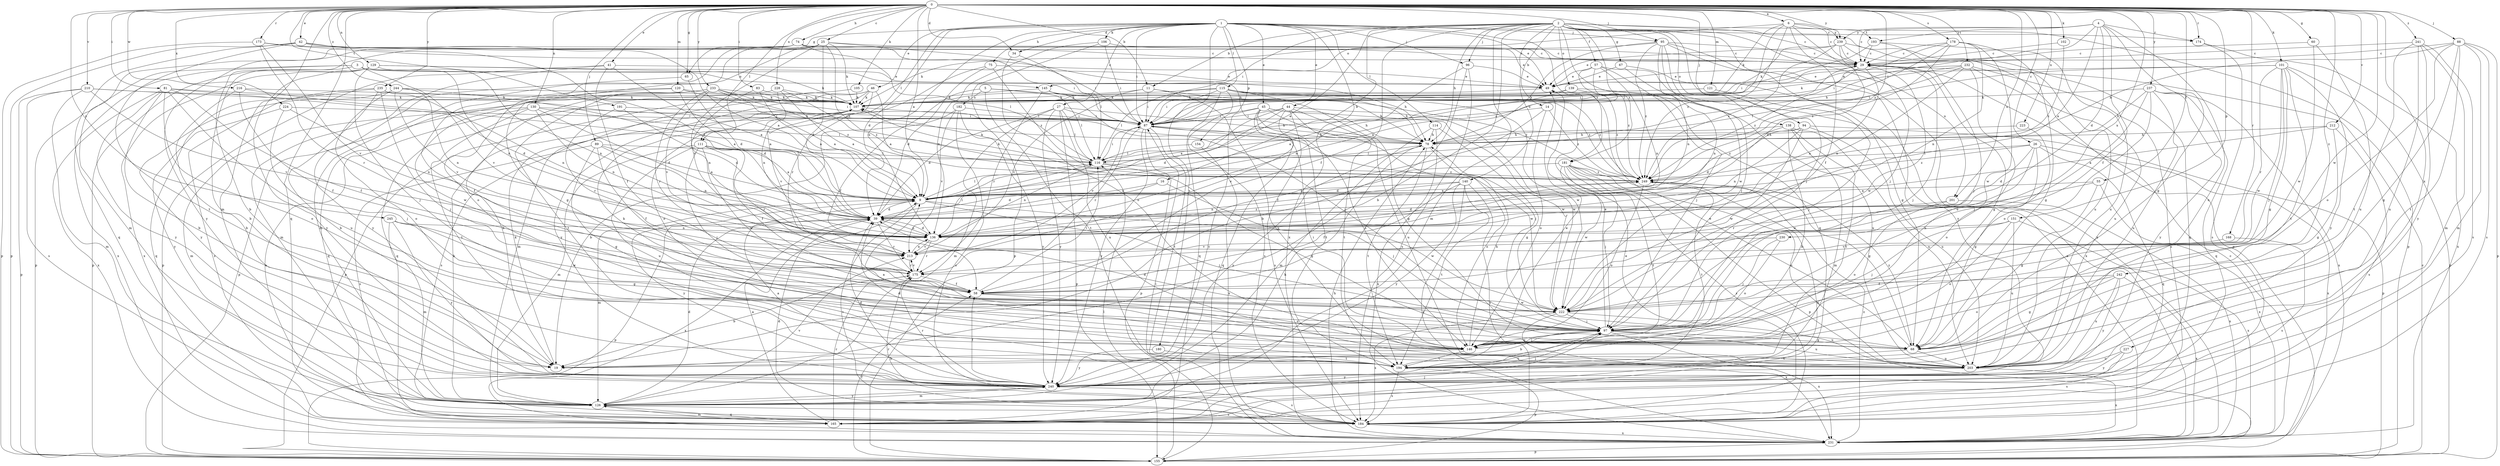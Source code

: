 strict digraph  {
0;
1;
2;
3;
4;
5;
6;
9;
11;
14;
16;
19;
25;
26;
27;
29;
34;
39;
41;
42;
44;
45;
46;
49;
55;
57;
58;
60;
65;
67;
68;
74;
75;
78;
81;
83;
87;
88;
89;
94;
95;
96;
97;
101;
102;
105;
106;
107;
111;
114;
115;
116;
120;
121;
126;
129;
130;
136;
138;
139;
140;
145;
146;
151;
154;
155;
165;
168;
173;
174;
175;
178;
180;
181;
182;
184;
191;
193;
194;
201;
203;
210;
212;
213;
216;
222;
223;
224;
227;
228;
230;
231;
232;
233;
235;
237;
239;
240;
241;
242;
244;
245;
249;
0 -> 6  [label=a];
0 -> 9  [label=a];
0 -> 11  [label=b];
0 -> 25  [label=c];
0 -> 26  [label=c];
0 -> 34  [label=d];
0 -> 41  [label=e];
0 -> 42  [label=e];
0 -> 55  [label=f];
0 -> 60  [label=g];
0 -> 65  [label=g];
0 -> 74  [label=h];
0 -> 81  [label=i];
0 -> 83  [label=i];
0 -> 88  [label=j];
0 -> 89  [label=j];
0 -> 94  [label=j];
0 -> 95  [label=j];
0 -> 101  [label=k];
0 -> 102  [label=k];
0 -> 105  [label=k];
0 -> 111  [label=l];
0 -> 120  [label=m];
0 -> 121  [label=m];
0 -> 126  [label=m];
0 -> 129  [label=n];
0 -> 130  [label=n];
0 -> 151  [label=p];
0 -> 165  [label=q];
0 -> 168  [label=r];
0 -> 173  [label=r];
0 -> 174  [label=r];
0 -> 178  [label=s];
0 -> 191  [label=t];
0 -> 201  [label=u];
0 -> 210  [label=v];
0 -> 212  [label=v];
0 -> 216  [label=w];
0 -> 222  [label=w];
0 -> 223  [label=x];
0 -> 224  [label=x];
0 -> 227  [label=x];
0 -> 228  [label=x];
0 -> 230  [label=x];
0 -> 232  [label=y];
0 -> 233  [label=y];
0 -> 235  [label=y];
0 -> 237  [label=y];
0 -> 239  [label=y];
0 -> 241  [label=z];
0 -> 242  [label=z];
0 -> 244  [label=z];
0 -> 245  [label=z];
0 -> 249  [label=z];
1 -> 27  [label=c];
1 -> 34  [label=d];
1 -> 39  [label=d];
1 -> 44  [label=e];
1 -> 45  [label=e];
1 -> 46  [label=e];
1 -> 49  [label=e];
1 -> 65  [label=g];
1 -> 75  [label=h];
1 -> 87  [label=i];
1 -> 95  [label=j];
1 -> 96  [label=j];
1 -> 106  [label=k];
1 -> 111  [label=l];
1 -> 114  [label=l];
1 -> 115  [label=l];
1 -> 136  [label=n];
1 -> 154  [label=p];
1 -> 174  [label=r];
1 -> 180  [label=s];
1 -> 181  [label=s];
1 -> 231  [label=x];
2 -> 9  [label=a];
2 -> 11  [label=b];
2 -> 14  [label=b];
2 -> 16  [label=b];
2 -> 19  [label=b];
2 -> 29  [label=c];
2 -> 57  [label=f];
2 -> 58  [label=f];
2 -> 67  [label=g];
2 -> 78  [label=h];
2 -> 87  [label=i];
2 -> 96  [label=j];
2 -> 97  [label=j];
2 -> 126  [label=m];
2 -> 138  [label=o];
2 -> 139  [label=o];
2 -> 140  [label=o];
2 -> 155  [label=p];
2 -> 165  [label=q];
2 -> 181  [label=s];
2 -> 193  [label=t];
2 -> 201  [label=u];
2 -> 231  [label=x];
3 -> 19  [label=b];
3 -> 78  [label=h];
3 -> 136  [label=n];
3 -> 145  [label=o];
3 -> 155  [label=p];
3 -> 213  [label=v];
3 -> 231  [label=x];
4 -> 9  [label=a];
4 -> 29  [label=c];
4 -> 39  [label=d];
4 -> 58  [label=f];
4 -> 68  [label=g];
4 -> 87  [label=i];
4 -> 174  [label=r];
4 -> 193  [label=t];
4 -> 203  [label=u];
4 -> 239  [label=y];
5 -> 58  [label=f];
5 -> 78  [label=h];
5 -> 116  [label=l];
5 -> 182  [label=s];
5 -> 194  [label=t];
6 -> 29  [label=c];
6 -> 58  [label=f];
6 -> 97  [label=j];
6 -> 107  [label=k];
6 -> 116  [label=l];
6 -> 145  [label=o];
6 -> 155  [label=p];
6 -> 239  [label=y];
6 -> 249  [label=z];
9 -> 39  [label=d];
9 -> 97  [label=j];
9 -> 116  [label=l];
9 -> 126  [label=m];
9 -> 184  [label=s];
9 -> 222  [label=w];
9 -> 240  [label=y];
11 -> 87  [label=i];
11 -> 107  [label=k];
11 -> 203  [label=u];
11 -> 213  [label=v];
11 -> 249  [label=z];
14 -> 58  [label=f];
14 -> 87  [label=i];
14 -> 146  [label=o];
14 -> 249  [label=z];
16 -> 9  [label=a];
16 -> 39  [label=d];
16 -> 97  [label=j];
19 -> 107  [label=k];
25 -> 29  [label=c];
25 -> 39  [label=d];
25 -> 68  [label=g];
25 -> 87  [label=i];
25 -> 107  [label=k];
25 -> 126  [label=m];
25 -> 146  [label=o];
25 -> 213  [label=v];
25 -> 249  [label=z];
26 -> 39  [label=d];
26 -> 68  [label=g];
26 -> 116  [label=l];
26 -> 165  [label=q];
26 -> 222  [label=w];
26 -> 231  [label=x];
26 -> 249  [label=z];
27 -> 39  [label=d];
27 -> 78  [label=h];
27 -> 87  [label=i];
27 -> 116  [label=l];
27 -> 126  [label=m];
27 -> 155  [label=p];
27 -> 203  [label=u];
27 -> 240  [label=y];
29 -> 49  [label=e];
29 -> 68  [label=g];
29 -> 87  [label=i];
29 -> 97  [label=j];
29 -> 136  [label=n];
29 -> 222  [label=w];
29 -> 249  [label=z];
34 -> 116  [label=l];
34 -> 146  [label=o];
39 -> 136  [label=n];
39 -> 155  [label=p];
39 -> 175  [label=r];
39 -> 231  [label=x];
41 -> 9  [label=a];
41 -> 49  [label=e];
41 -> 58  [label=f];
41 -> 126  [label=m];
41 -> 155  [label=p];
42 -> 9  [label=a];
42 -> 29  [label=c];
42 -> 39  [label=d];
42 -> 155  [label=p];
42 -> 165  [label=q];
42 -> 194  [label=t];
44 -> 9  [label=a];
44 -> 39  [label=d];
44 -> 87  [label=i];
44 -> 184  [label=s];
44 -> 194  [label=t];
44 -> 203  [label=u];
44 -> 213  [label=v];
44 -> 222  [label=w];
45 -> 78  [label=h];
45 -> 87  [label=i];
45 -> 97  [label=j];
45 -> 146  [label=o];
45 -> 165  [label=q];
45 -> 194  [label=t];
45 -> 222  [label=w];
45 -> 240  [label=y];
46 -> 9  [label=a];
46 -> 107  [label=k];
46 -> 126  [label=m];
46 -> 146  [label=o];
46 -> 155  [label=p];
46 -> 240  [label=y];
49 -> 107  [label=k];
55 -> 9  [label=a];
55 -> 68  [label=g];
55 -> 175  [label=r];
55 -> 231  [label=x];
57 -> 9  [label=a];
57 -> 49  [label=e];
57 -> 97  [label=j];
57 -> 136  [label=n];
57 -> 231  [label=x];
57 -> 249  [label=z];
58 -> 116  [label=l];
58 -> 146  [label=o];
58 -> 222  [label=w];
60 -> 29  [label=c];
60 -> 203  [label=u];
60 -> 222  [label=w];
65 -> 39  [label=d];
65 -> 240  [label=y];
67 -> 49  [label=e];
67 -> 136  [label=n];
67 -> 231  [label=x];
68 -> 49  [label=e];
68 -> 194  [label=t];
68 -> 203  [label=u];
68 -> 249  [label=z];
74 -> 19  [label=b];
74 -> 29  [label=c];
74 -> 49  [label=e];
74 -> 87  [label=i];
74 -> 116  [label=l];
74 -> 126  [label=m];
74 -> 240  [label=y];
75 -> 39  [label=d];
75 -> 49  [label=e];
75 -> 175  [label=r];
75 -> 249  [label=z];
78 -> 116  [label=l];
78 -> 146  [label=o];
78 -> 194  [label=t];
78 -> 240  [label=y];
81 -> 19  [label=b];
81 -> 39  [label=d];
81 -> 58  [label=f];
81 -> 107  [label=k];
81 -> 146  [label=o];
81 -> 203  [label=u];
81 -> 231  [label=x];
81 -> 240  [label=y];
83 -> 9  [label=a];
83 -> 107  [label=k];
83 -> 136  [label=n];
87 -> 78  [label=h];
87 -> 155  [label=p];
87 -> 175  [label=r];
87 -> 194  [label=t];
87 -> 213  [label=v];
87 -> 222  [label=w];
87 -> 240  [label=y];
88 -> 29  [label=c];
88 -> 68  [label=g];
88 -> 78  [label=h];
88 -> 126  [label=m];
88 -> 146  [label=o];
88 -> 155  [label=p];
88 -> 184  [label=s];
88 -> 194  [label=t];
89 -> 9  [label=a];
89 -> 58  [label=f];
89 -> 68  [label=g];
89 -> 116  [label=l];
89 -> 136  [label=n];
89 -> 184  [label=s];
94 -> 39  [label=d];
94 -> 78  [label=h];
94 -> 136  [label=n];
94 -> 155  [label=p];
94 -> 203  [label=u];
94 -> 222  [label=w];
95 -> 29  [label=c];
95 -> 68  [label=g];
95 -> 78  [label=h];
95 -> 97  [label=j];
95 -> 107  [label=k];
95 -> 136  [label=n];
95 -> 222  [label=w];
95 -> 240  [label=y];
95 -> 249  [label=z];
96 -> 19  [label=b];
96 -> 49  [label=e];
96 -> 136  [label=n];
96 -> 184  [label=s];
97 -> 19  [label=b];
97 -> 39  [label=d];
97 -> 49  [label=e];
97 -> 68  [label=g];
97 -> 107  [label=k];
97 -> 146  [label=o];
97 -> 203  [label=u];
97 -> 231  [label=x];
97 -> 240  [label=y];
101 -> 49  [label=e];
101 -> 68  [label=g];
101 -> 87  [label=i];
101 -> 97  [label=j];
101 -> 155  [label=p];
101 -> 175  [label=r];
101 -> 194  [label=t];
101 -> 222  [label=w];
101 -> 240  [label=y];
102 -> 29  [label=c];
102 -> 249  [label=z];
105 -> 107  [label=k];
105 -> 165  [label=q];
106 -> 29  [label=c];
106 -> 87  [label=i];
106 -> 136  [label=n];
106 -> 155  [label=p];
107 -> 87  [label=i];
107 -> 184  [label=s];
107 -> 213  [label=v];
111 -> 9  [label=a];
111 -> 58  [label=f];
111 -> 97  [label=j];
111 -> 116  [label=l];
111 -> 126  [label=m];
111 -> 175  [label=r];
111 -> 203  [label=u];
111 -> 222  [label=w];
114 -> 68  [label=g];
114 -> 78  [label=h];
114 -> 126  [label=m];
114 -> 231  [label=x];
115 -> 68  [label=g];
115 -> 78  [label=h];
115 -> 87  [label=i];
115 -> 107  [label=k];
115 -> 116  [label=l];
115 -> 165  [label=q];
115 -> 184  [label=s];
115 -> 222  [label=w];
115 -> 249  [label=z];
116 -> 29  [label=c];
116 -> 68  [label=g];
116 -> 87  [label=i];
116 -> 107  [label=k];
116 -> 136  [label=n];
116 -> 249  [label=z];
120 -> 39  [label=d];
120 -> 58  [label=f];
120 -> 78  [label=h];
120 -> 107  [label=k];
120 -> 222  [label=w];
121 -> 97  [label=j];
121 -> 107  [label=k];
126 -> 39  [label=d];
126 -> 78  [label=h];
126 -> 107  [label=k];
126 -> 165  [label=q];
126 -> 184  [label=s];
126 -> 213  [label=v];
126 -> 240  [label=y];
129 -> 49  [label=e];
129 -> 97  [label=j];
129 -> 107  [label=k];
129 -> 136  [label=n];
129 -> 155  [label=p];
129 -> 231  [label=x];
129 -> 240  [label=y];
130 -> 39  [label=d];
130 -> 87  [label=i];
130 -> 116  [label=l];
130 -> 126  [label=m];
130 -> 136  [label=n];
130 -> 184  [label=s];
130 -> 194  [label=t];
136 -> 39  [label=d];
136 -> 116  [label=l];
136 -> 175  [label=r];
136 -> 213  [label=v];
136 -> 249  [label=z];
138 -> 19  [label=b];
138 -> 78  [label=h];
138 -> 126  [label=m];
138 -> 194  [label=t];
138 -> 203  [label=u];
138 -> 249  [label=z];
139 -> 9  [label=a];
139 -> 107  [label=k];
139 -> 203  [label=u];
139 -> 249  [label=z];
140 -> 9  [label=a];
140 -> 58  [label=f];
140 -> 136  [label=n];
140 -> 184  [label=s];
140 -> 194  [label=t];
140 -> 231  [label=x];
140 -> 240  [label=y];
145 -> 97  [label=j];
145 -> 107  [label=k];
145 -> 175  [label=r];
145 -> 249  [label=z];
146 -> 9  [label=a];
146 -> 19  [label=b];
146 -> 78  [label=h];
146 -> 87  [label=i];
146 -> 97  [label=j];
146 -> 194  [label=t];
151 -> 97  [label=j];
151 -> 136  [label=n];
151 -> 146  [label=o];
151 -> 203  [label=u];
151 -> 231  [label=x];
154 -> 116  [label=l];
154 -> 231  [label=x];
155 -> 29  [label=c];
155 -> 58  [label=f];
155 -> 116  [label=l];
165 -> 9  [label=a];
165 -> 97  [label=j];
165 -> 126  [label=m];
165 -> 175  [label=r];
168 -> 184  [label=s];
168 -> 213  [label=v];
173 -> 29  [label=c];
173 -> 78  [label=h];
173 -> 155  [label=p];
173 -> 175  [label=r];
173 -> 213  [label=v];
174 -> 184  [label=s];
174 -> 231  [label=x];
175 -> 19  [label=b];
175 -> 58  [label=f];
175 -> 213  [label=v];
178 -> 29  [label=c];
178 -> 68  [label=g];
178 -> 78  [label=h];
178 -> 87  [label=i];
178 -> 136  [label=n];
178 -> 222  [label=w];
178 -> 249  [label=z];
180 -> 194  [label=t];
180 -> 240  [label=y];
181 -> 39  [label=d];
181 -> 68  [label=g];
181 -> 97  [label=j];
181 -> 155  [label=p];
181 -> 184  [label=s];
181 -> 194  [label=t];
181 -> 203  [label=u];
181 -> 222  [label=w];
181 -> 249  [label=z];
182 -> 19  [label=b];
182 -> 87  [label=i];
182 -> 184  [label=s];
182 -> 213  [label=v];
182 -> 240  [label=y];
184 -> 39  [label=d];
184 -> 49  [label=e];
184 -> 175  [label=r];
184 -> 231  [label=x];
191 -> 39  [label=d];
191 -> 87  [label=i];
191 -> 175  [label=r];
193 -> 29  [label=c];
193 -> 87  [label=i];
193 -> 97  [label=j];
193 -> 203  [label=u];
194 -> 49  [label=e];
194 -> 155  [label=p];
194 -> 184  [label=s];
201 -> 39  [label=d];
201 -> 146  [label=o];
201 -> 231  [label=x];
203 -> 39  [label=d];
203 -> 231  [label=x];
203 -> 240  [label=y];
210 -> 78  [label=h];
210 -> 107  [label=k];
210 -> 126  [label=m];
210 -> 155  [label=p];
210 -> 184  [label=s];
210 -> 213  [label=v];
212 -> 9  [label=a];
212 -> 68  [label=g];
212 -> 78  [label=h];
212 -> 184  [label=s];
213 -> 136  [label=n];
213 -> 175  [label=r];
216 -> 9  [label=a];
216 -> 19  [label=b];
216 -> 58  [label=f];
216 -> 107  [label=k];
222 -> 97  [label=j];
222 -> 184  [label=s];
222 -> 203  [label=u];
222 -> 231  [label=x];
223 -> 78  [label=h];
223 -> 146  [label=o];
224 -> 87  [label=i];
224 -> 97  [label=j];
224 -> 136  [label=n];
224 -> 240  [label=y];
227 -> 184  [label=s];
227 -> 203  [label=u];
227 -> 240  [label=y];
228 -> 9  [label=a];
228 -> 107  [label=k];
228 -> 136  [label=n];
228 -> 155  [label=p];
228 -> 249  [label=z];
230 -> 97  [label=j];
230 -> 146  [label=o];
230 -> 213  [label=v];
231 -> 29  [label=c];
231 -> 78  [label=h];
231 -> 87  [label=i];
231 -> 155  [label=p];
231 -> 249  [label=z];
232 -> 49  [label=e];
232 -> 107  [label=k];
232 -> 116  [label=l];
232 -> 136  [label=n];
232 -> 146  [label=o];
232 -> 184  [label=s];
232 -> 203  [label=u];
233 -> 9  [label=a];
233 -> 19  [label=b];
233 -> 87  [label=i];
233 -> 107  [label=k];
233 -> 165  [label=q];
233 -> 175  [label=r];
233 -> 194  [label=t];
233 -> 213  [label=v];
233 -> 249  [label=z];
235 -> 19  [label=b];
235 -> 97  [label=j];
235 -> 107  [label=k];
235 -> 136  [label=n];
235 -> 165  [label=q];
235 -> 184  [label=s];
237 -> 78  [label=h];
237 -> 97  [label=j];
237 -> 107  [label=k];
237 -> 146  [label=o];
237 -> 165  [label=q];
237 -> 203  [label=u];
237 -> 231  [label=x];
237 -> 240  [label=y];
239 -> 29  [label=c];
239 -> 39  [label=d];
239 -> 49  [label=e];
239 -> 107  [label=k];
239 -> 165  [label=q];
239 -> 203  [label=u];
239 -> 249  [label=z];
240 -> 9  [label=a];
240 -> 39  [label=d];
240 -> 58  [label=f];
240 -> 97  [label=j];
240 -> 126  [label=m];
240 -> 175  [label=r];
240 -> 184  [label=s];
241 -> 29  [label=c];
241 -> 126  [label=m];
241 -> 184  [label=s];
241 -> 194  [label=t];
241 -> 203  [label=u];
241 -> 240  [label=y];
242 -> 58  [label=f];
242 -> 68  [label=g];
242 -> 146  [label=o];
242 -> 203  [label=u];
242 -> 231  [label=x];
242 -> 240  [label=y];
244 -> 9  [label=a];
244 -> 107  [label=k];
244 -> 136  [label=n];
244 -> 146  [label=o];
244 -> 213  [label=v];
244 -> 240  [label=y];
245 -> 68  [label=g];
245 -> 126  [label=m];
245 -> 136  [label=n];
245 -> 222  [label=w];
245 -> 240  [label=y];
249 -> 9  [label=a];
249 -> 107  [label=k];
249 -> 146  [label=o];
249 -> 165  [label=q];
249 -> 194  [label=t];
}
